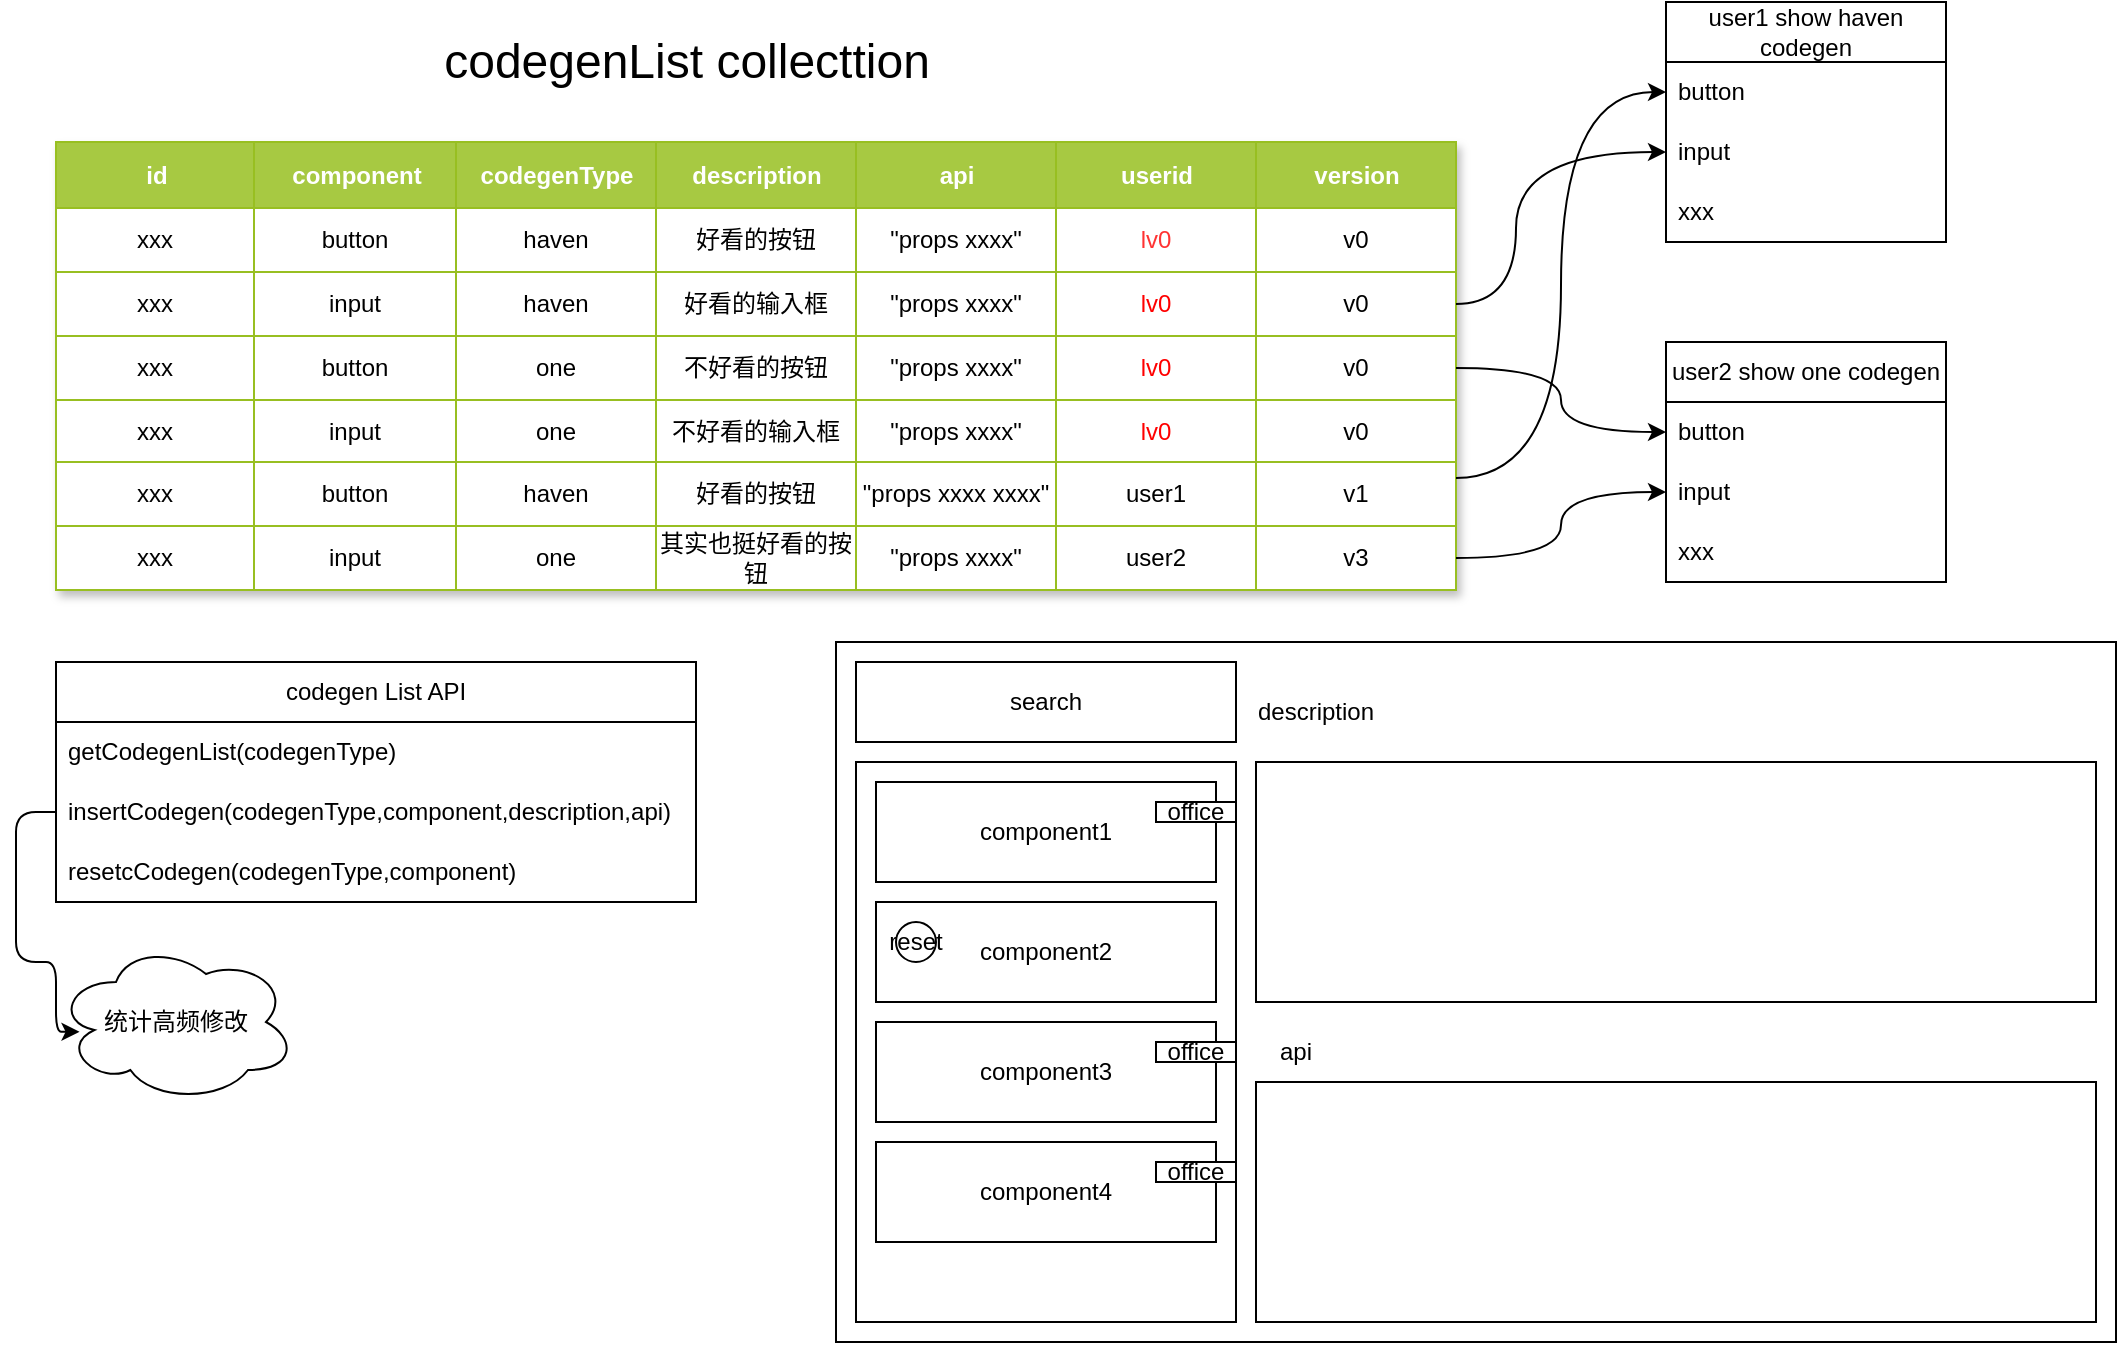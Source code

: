 <mxfile version="24.4.13" type="github">
  <diagram id="R2lEEEUBdFMjLlhIrx00" name="Page-1">
    <mxGraphModel dx="2598" dy="806" grid="1" gridSize="10" guides="1" tooltips="1" connect="1" arrows="1" fold="1" page="1" pageScale="1" pageWidth="850" pageHeight="1400" math="0" shadow="0" extFonts="Permanent Marker^https://fonts.googleapis.com/css?family=Permanent+Marker">
      <root>
        <mxCell id="0" />
        <mxCell id="1" parent="0" />
        <mxCell id="hcqZwNflrP7TavyykuLO-100" value="Assets" style="childLayout=tableLayout;recursiveResize=0;strokeColor=#98bf21;fillColor=#A7C942;shadow=1;" vertex="1" parent="1">
          <mxGeometry x="-450" y="530" width="700" height="224" as="geometry" />
        </mxCell>
        <mxCell id="hcqZwNflrP7TavyykuLO-101" style="shape=tableRow;horizontal=0;startSize=0;swimlaneHead=0;swimlaneBody=0;top=0;left=0;bottom=0;right=0;dropTarget=0;collapsible=0;recursiveResize=0;expand=0;fontStyle=0;strokeColor=inherit;fillColor=#ffffff;" vertex="1" parent="hcqZwNflrP7TavyykuLO-100">
          <mxGeometry width="700" height="33" as="geometry" />
        </mxCell>
        <mxCell id="hcqZwNflrP7TavyykuLO-102" value="id" style="connectable=0;recursiveResize=0;strokeColor=inherit;fillColor=#A7C942;align=center;fontStyle=1;fontColor=#FFFFFF;html=1;" vertex="1" parent="hcqZwNflrP7TavyykuLO-101">
          <mxGeometry width="99" height="33" as="geometry">
            <mxRectangle width="99" height="33" as="alternateBounds" />
          </mxGeometry>
        </mxCell>
        <mxCell id="hcqZwNflrP7TavyykuLO-103" value="component" style="connectable=0;recursiveResize=0;strokeColor=inherit;fillColor=#A7C942;align=center;fontStyle=1;fontColor=#FFFFFF;html=1;" vertex="1" parent="hcqZwNflrP7TavyykuLO-101">
          <mxGeometry x="99" width="101" height="33" as="geometry">
            <mxRectangle width="101" height="33" as="alternateBounds" />
          </mxGeometry>
        </mxCell>
        <mxCell id="hcqZwNflrP7TavyykuLO-104" value="codegenType" style="connectable=0;recursiveResize=0;strokeColor=inherit;fillColor=#A7C942;align=center;fontStyle=1;fontColor=#FFFFFF;html=1;" vertex="1" parent="hcqZwNflrP7TavyykuLO-101">
          <mxGeometry x="200" width="100" height="33" as="geometry">
            <mxRectangle width="100" height="33" as="alternateBounds" />
          </mxGeometry>
        </mxCell>
        <mxCell id="hcqZwNflrP7TavyykuLO-181" value="description" style="connectable=0;recursiveResize=0;strokeColor=inherit;fillColor=#A7C942;align=center;fontStyle=1;fontColor=#FFFFFF;html=1;" vertex="1" parent="hcqZwNflrP7TavyykuLO-101">
          <mxGeometry x="300" width="100" height="33" as="geometry">
            <mxRectangle width="100" height="33" as="alternateBounds" />
          </mxGeometry>
        </mxCell>
        <mxCell id="hcqZwNflrP7TavyykuLO-175" value="api" style="connectable=0;recursiveResize=0;strokeColor=inherit;fillColor=#A7C942;align=center;fontStyle=1;fontColor=#FFFFFF;html=1;" vertex="1" parent="hcqZwNflrP7TavyykuLO-101">
          <mxGeometry x="400" width="100" height="33" as="geometry">
            <mxRectangle width="100" height="33" as="alternateBounds" />
          </mxGeometry>
        </mxCell>
        <mxCell id="hcqZwNflrP7TavyykuLO-169" value="userid" style="connectable=0;recursiveResize=0;strokeColor=inherit;fillColor=#A7C942;align=center;fontStyle=1;fontColor=#FFFFFF;html=1;" vertex="1" parent="hcqZwNflrP7TavyykuLO-101">
          <mxGeometry x="500" width="100" height="33" as="geometry">
            <mxRectangle width="100" height="33" as="alternateBounds" />
          </mxGeometry>
        </mxCell>
        <mxCell id="hcqZwNflrP7TavyykuLO-187" value="version" style="connectable=0;recursiveResize=0;strokeColor=inherit;fillColor=#A7C942;align=center;fontStyle=1;fontColor=#FFFFFF;html=1;" vertex="1" parent="hcqZwNflrP7TavyykuLO-101">
          <mxGeometry x="600" width="100" height="33" as="geometry">
            <mxRectangle width="100" height="33" as="alternateBounds" />
          </mxGeometry>
        </mxCell>
        <mxCell id="hcqZwNflrP7TavyykuLO-105" value="" style="shape=tableRow;horizontal=0;startSize=0;swimlaneHead=0;swimlaneBody=0;top=0;left=0;bottom=0;right=0;dropTarget=0;collapsible=0;recursiveResize=0;expand=0;fontStyle=0;strokeColor=inherit;fillColor=#ffffff;" vertex="1" parent="hcqZwNflrP7TavyykuLO-100">
          <mxGeometry y="33" width="700" height="32" as="geometry" />
        </mxCell>
        <mxCell id="hcqZwNflrP7TavyykuLO-106" value="xxx" style="connectable=0;recursiveResize=0;strokeColor=inherit;fillColor=inherit;align=center;whiteSpace=wrap;html=1;" vertex="1" parent="hcqZwNflrP7TavyykuLO-105">
          <mxGeometry width="99" height="32" as="geometry">
            <mxRectangle width="99" height="32" as="alternateBounds" />
          </mxGeometry>
        </mxCell>
        <mxCell id="hcqZwNflrP7TavyykuLO-107" value="button" style="connectable=0;recursiveResize=0;strokeColor=inherit;fillColor=inherit;align=center;whiteSpace=wrap;html=1;" vertex="1" parent="hcqZwNflrP7TavyykuLO-105">
          <mxGeometry x="99" width="101" height="32" as="geometry">
            <mxRectangle width="101" height="32" as="alternateBounds" />
          </mxGeometry>
        </mxCell>
        <mxCell id="hcqZwNflrP7TavyykuLO-108" value="haven" style="connectable=0;recursiveResize=0;strokeColor=inherit;fillColor=inherit;align=center;whiteSpace=wrap;html=1;" vertex="1" parent="hcqZwNflrP7TavyykuLO-105">
          <mxGeometry x="200" width="100" height="32" as="geometry">
            <mxRectangle width="100" height="32" as="alternateBounds" />
          </mxGeometry>
        </mxCell>
        <mxCell id="hcqZwNflrP7TavyykuLO-182" value="好看的按钮" style="connectable=0;recursiveResize=0;strokeColor=inherit;fillColor=inherit;align=center;whiteSpace=wrap;html=1;" vertex="1" parent="hcqZwNflrP7TavyykuLO-105">
          <mxGeometry x="300" width="100" height="32" as="geometry">
            <mxRectangle width="100" height="32" as="alternateBounds" />
          </mxGeometry>
        </mxCell>
        <mxCell id="hcqZwNflrP7TavyykuLO-176" value="&quot;props xxxx&quot;" style="connectable=0;recursiveResize=0;strokeColor=inherit;fillColor=inherit;align=center;whiteSpace=wrap;html=1;" vertex="1" parent="hcqZwNflrP7TavyykuLO-105">
          <mxGeometry x="400" width="100" height="32" as="geometry">
            <mxRectangle width="100" height="32" as="alternateBounds" />
          </mxGeometry>
        </mxCell>
        <mxCell id="hcqZwNflrP7TavyykuLO-170" value="&lt;font color=&quot;#ff3333&quot;&gt;lv0&lt;/font&gt;" style="connectable=0;recursiveResize=0;strokeColor=inherit;fillColor=inherit;align=center;whiteSpace=wrap;html=1;" vertex="1" parent="hcqZwNflrP7TavyykuLO-105">
          <mxGeometry x="500" width="100" height="32" as="geometry">
            <mxRectangle width="100" height="32" as="alternateBounds" />
          </mxGeometry>
        </mxCell>
        <mxCell id="hcqZwNflrP7TavyykuLO-188" value="v0" style="connectable=0;recursiveResize=0;strokeColor=inherit;fillColor=inherit;align=center;whiteSpace=wrap;html=1;" vertex="1" parent="hcqZwNflrP7TavyykuLO-105">
          <mxGeometry x="600" width="100" height="32" as="geometry">
            <mxRectangle width="100" height="32" as="alternateBounds" />
          </mxGeometry>
        </mxCell>
        <mxCell id="hcqZwNflrP7TavyykuLO-200" value="" style="shape=tableRow;horizontal=0;startSize=0;swimlaneHead=0;swimlaneBody=0;top=0;left=0;bottom=0;right=0;dropTarget=0;collapsible=0;recursiveResize=0;expand=0;fontStyle=0;strokeColor=inherit;fillColor=#ffffff;" vertex="1" parent="hcqZwNflrP7TavyykuLO-100">
          <mxGeometry y="65" width="700" height="32" as="geometry" />
        </mxCell>
        <mxCell id="hcqZwNflrP7TavyykuLO-201" value="xxx" style="connectable=0;recursiveResize=0;strokeColor=inherit;fillColor=inherit;align=center;whiteSpace=wrap;html=1;" vertex="1" parent="hcqZwNflrP7TavyykuLO-200">
          <mxGeometry width="99" height="32" as="geometry">
            <mxRectangle width="99" height="32" as="alternateBounds" />
          </mxGeometry>
        </mxCell>
        <mxCell id="hcqZwNflrP7TavyykuLO-202" value="input" style="connectable=0;recursiveResize=0;strokeColor=inherit;fillColor=inherit;align=center;whiteSpace=wrap;html=1;" vertex="1" parent="hcqZwNflrP7TavyykuLO-200">
          <mxGeometry x="99" width="101" height="32" as="geometry">
            <mxRectangle width="101" height="32" as="alternateBounds" />
          </mxGeometry>
        </mxCell>
        <mxCell id="hcqZwNflrP7TavyykuLO-203" value="haven" style="connectable=0;recursiveResize=0;strokeColor=inherit;fillColor=inherit;align=center;whiteSpace=wrap;html=1;" vertex="1" parent="hcqZwNflrP7TavyykuLO-200">
          <mxGeometry x="200" width="100" height="32" as="geometry">
            <mxRectangle width="100" height="32" as="alternateBounds" />
          </mxGeometry>
        </mxCell>
        <mxCell id="hcqZwNflrP7TavyykuLO-204" value="好看的输入框" style="connectable=0;recursiveResize=0;strokeColor=inherit;fillColor=inherit;align=center;whiteSpace=wrap;html=1;" vertex="1" parent="hcqZwNflrP7TavyykuLO-200">
          <mxGeometry x="300" width="100" height="32" as="geometry">
            <mxRectangle width="100" height="32" as="alternateBounds" />
          </mxGeometry>
        </mxCell>
        <mxCell id="hcqZwNflrP7TavyykuLO-205" value="&quot;props xxxx&quot;" style="connectable=0;recursiveResize=0;strokeColor=inherit;fillColor=inherit;align=center;whiteSpace=wrap;html=1;" vertex="1" parent="hcqZwNflrP7TavyykuLO-200">
          <mxGeometry x="400" width="100" height="32" as="geometry">
            <mxRectangle width="100" height="32" as="alternateBounds" />
          </mxGeometry>
        </mxCell>
        <mxCell id="hcqZwNflrP7TavyykuLO-206" value="&lt;font color=&quot;#ff0000&quot;&gt;lv0&lt;/font&gt;" style="connectable=0;recursiveResize=0;strokeColor=inherit;fillColor=inherit;align=center;whiteSpace=wrap;html=1;" vertex="1" parent="hcqZwNflrP7TavyykuLO-200">
          <mxGeometry x="500" width="100" height="32" as="geometry">
            <mxRectangle width="100" height="32" as="alternateBounds" />
          </mxGeometry>
        </mxCell>
        <mxCell id="hcqZwNflrP7TavyykuLO-207" value="v0" style="connectable=0;recursiveResize=0;strokeColor=inherit;fillColor=inherit;align=center;whiteSpace=wrap;html=1;" vertex="1" parent="hcqZwNflrP7TavyykuLO-200">
          <mxGeometry x="600" width="100" height="32" as="geometry">
            <mxRectangle width="100" height="32" as="alternateBounds" />
          </mxGeometry>
        </mxCell>
        <mxCell id="hcqZwNflrP7TavyykuLO-208" value="" style="shape=tableRow;horizontal=0;startSize=0;swimlaneHead=0;swimlaneBody=0;top=0;left=0;bottom=0;right=0;dropTarget=0;collapsible=0;recursiveResize=0;expand=0;fontStyle=0;strokeColor=inherit;fillColor=#ffffff;" vertex="1" parent="hcqZwNflrP7TavyykuLO-100">
          <mxGeometry y="97" width="700" height="32" as="geometry" />
        </mxCell>
        <mxCell id="hcqZwNflrP7TavyykuLO-209" value="xxx" style="connectable=0;recursiveResize=0;strokeColor=inherit;fillColor=inherit;align=center;whiteSpace=wrap;html=1;" vertex="1" parent="hcqZwNflrP7TavyykuLO-208">
          <mxGeometry width="99" height="32" as="geometry">
            <mxRectangle width="99" height="32" as="alternateBounds" />
          </mxGeometry>
        </mxCell>
        <mxCell id="hcqZwNflrP7TavyykuLO-210" value="button" style="connectable=0;recursiveResize=0;strokeColor=inherit;fillColor=inherit;align=center;whiteSpace=wrap;html=1;" vertex="1" parent="hcqZwNflrP7TavyykuLO-208">
          <mxGeometry x="99" width="101" height="32" as="geometry">
            <mxRectangle width="101" height="32" as="alternateBounds" />
          </mxGeometry>
        </mxCell>
        <mxCell id="hcqZwNflrP7TavyykuLO-211" value="one" style="connectable=0;recursiveResize=0;strokeColor=inherit;fillColor=inherit;align=center;whiteSpace=wrap;html=1;" vertex="1" parent="hcqZwNflrP7TavyykuLO-208">
          <mxGeometry x="200" width="100" height="32" as="geometry">
            <mxRectangle width="100" height="32" as="alternateBounds" />
          </mxGeometry>
        </mxCell>
        <mxCell id="hcqZwNflrP7TavyykuLO-212" value="不好看的按钮" style="connectable=0;recursiveResize=0;strokeColor=inherit;fillColor=inherit;align=center;whiteSpace=wrap;html=1;" vertex="1" parent="hcqZwNflrP7TavyykuLO-208">
          <mxGeometry x="300" width="100" height="32" as="geometry">
            <mxRectangle width="100" height="32" as="alternateBounds" />
          </mxGeometry>
        </mxCell>
        <mxCell id="hcqZwNflrP7TavyykuLO-213" value="&quot;props xxxx&quot;" style="connectable=0;recursiveResize=0;strokeColor=inherit;fillColor=inherit;align=center;whiteSpace=wrap;html=1;" vertex="1" parent="hcqZwNflrP7TavyykuLO-208">
          <mxGeometry x="400" width="100" height="32" as="geometry">
            <mxRectangle width="100" height="32" as="alternateBounds" />
          </mxGeometry>
        </mxCell>
        <mxCell id="hcqZwNflrP7TavyykuLO-214" value="&lt;font color=&quot;#ff0000&quot;&gt;lv0&lt;/font&gt;" style="connectable=0;recursiveResize=0;strokeColor=inherit;fillColor=inherit;align=center;whiteSpace=wrap;html=1;" vertex="1" parent="hcqZwNflrP7TavyykuLO-208">
          <mxGeometry x="500" width="100" height="32" as="geometry">
            <mxRectangle width="100" height="32" as="alternateBounds" />
          </mxGeometry>
        </mxCell>
        <mxCell id="hcqZwNflrP7TavyykuLO-215" value="v0" style="connectable=0;recursiveResize=0;strokeColor=inherit;fillColor=inherit;align=center;whiteSpace=wrap;html=1;" vertex="1" parent="hcqZwNflrP7TavyykuLO-208">
          <mxGeometry x="600" width="100" height="32" as="geometry">
            <mxRectangle width="100" height="32" as="alternateBounds" />
          </mxGeometry>
        </mxCell>
        <mxCell id="hcqZwNflrP7TavyykuLO-216" value="" style="shape=tableRow;horizontal=0;startSize=0;swimlaneHead=0;swimlaneBody=0;top=0;left=0;bottom=0;right=0;dropTarget=0;collapsible=0;recursiveResize=0;expand=0;fontStyle=0;strokeColor=inherit;fillColor=#ffffff;" vertex="1" parent="hcqZwNflrP7TavyykuLO-100">
          <mxGeometry y="129" width="700" height="31" as="geometry" />
        </mxCell>
        <mxCell id="hcqZwNflrP7TavyykuLO-217" value="xxx" style="connectable=0;recursiveResize=0;strokeColor=inherit;fillColor=inherit;align=center;whiteSpace=wrap;html=1;" vertex="1" parent="hcqZwNflrP7TavyykuLO-216">
          <mxGeometry width="99" height="31" as="geometry">
            <mxRectangle width="99" height="31" as="alternateBounds" />
          </mxGeometry>
        </mxCell>
        <mxCell id="hcqZwNflrP7TavyykuLO-218" value="input" style="connectable=0;recursiveResize=0;strokeColor=inherit;fillColor=inherit;align=center;whiteSpace=wrap;html=1;" vertex="1" parent="hcqZwNflrP7TavyykuLO-216">
          <mxGeometry x="99" width="101" height="31" as="geometry">
            <mxRectangle width="101" height="31" as="alternateBounds" />
          </mxGeometry>
        </mxCell>
        <mxCell id="hcqZwNflrP7TavyykuLO-219" value="one" style="connectable=0;recursiveResize=0;strokeColor=inherit;fillColor=inherit;align=center;whiteSpace=wrap;html=1;" vertex="1" parent="hcqZwNflrP7TavyykuLO-216">
          <mxGeometry x="200" width="100" height="31" as="geometry">
            <mxRectangle width="100" height="31" as="alternateBounds" />
          </mxGeometry>
        </mxCell>
        <mxCell id="hcqZwNflrP7TavyykuLO-220" value="不好看的输入框" style="connectable=0;recursiveResize=0;strokeColor=inherit;fillColor=inherit;align=center;whiteSpace=wrap;html=1;" vertex="1" parent="hcqZwNflrP7TavyykuLO-216">
          <mxGeometry x="300" width="100" height="31" as="geometry">
            <mxRectangle width="100" height="31" as="alternateBounds" />
          </mxGeometry>
        </mxCell>
        <mxCell id="hcqZwNflrP7TavyykuLO-221" value="&quot;props xxxx&quot;" style="connectable=0;recursiveResize=0;strokeColor=inherit;fillColor=inherit;align=center;whiteSpace=wrap;html=1;" vertex="1" parent="hcqZwNflrP7TavyykuLO-216">
          <mxGeometry x="400" width="100" height="31" as="geometry">
            <mxRectangle width="100" height="31" as="alternateBounds" />
          </mxGeometry>
        </mxCell>
        <mxCell id="hcqZwNflrP7TavyykuLO-222" value="&lt;font color=&quot;#ff0000&quot;&gt;lv0&lt;/font&gt;" style="connectable=0;recursiveResize=0;strokeColor=inherit;fillColor=inherit;align=center;whiteSpace=wrap;html=1;" vertex="1" parent="hcqZwNflrP7TavyykuLO-216">
          <mxGeometry x="500" width="100" height="31" as="geometry">
            <mxRectangle width="100" height="31" as="alternateBounds" />
          </mxGeometry>
        </mxCell>
        <mxCell id="hcqZwNflrP7TavyykuLO-223" value="v0" style="connectable=0;recursiveResize=0;strokeColor=inherit;fillColor=inherit;align=center;whiteSpace=wrap;html=1;" vertex="1" parent="hcqZwNflrP7TavyykuLO-216">
          <mxGeometry x="600" width="100" height="31" as="geometry">
            <mxRectangle width="100" height="31" as="alternateBounds" />
          </mxGeometry>
        </mxCell>
        <mxCell id="hcqZwNflrP7TavyykuLO-224" value="" style="shape=tableRow;horizontal=0;startSize=0;swimlaneHead=0;swimlaneBody=0;top=0;left=0;bottom=0;right=0;dropTarget=0;collapsible=0;recursiveResize=0;expand=0;fontStyle=0;strokeColor=inherit;fillColor=#ffffff;" vertex="1" parent="hcqZwNflrP7TavyykuLO-100">
          <mxGeometry y="160" width="700" height="32" as="geometry" />
        </mxCell>
        <mxCell id="hcqZwNflrP7TavyykuLO-225" value="xxx" style="connectable=0;recursiveResize=0;strokeColor=inherit;fillColor=inherit;align=center;whiteSpace=wrap;html=1;" vertex="1" parent="hcqZwNflrP7TavyykuLO-224">
          <mxGeometry width="99" height="32" as="geometry">
            <mxRectangle width="99" height="32" as="alternateBounds" />
          </mxGeometry>
        </mxCell>
        <mxCell id="hcqZwNflrP7TavyykuLO-226" value="button" style="connectable=0;recursiveResize=0;strokeColor=inherit;fillColor=inherit;align=center;whiteSpace=wrap;html=1;" vertex="1" parent="hcqZwNflrP7TavyykuLO-224">
          <mxGeometry x="99" width="101" height="32" as="geometry">
            <mxRectangle width="101" height="32" as="alternateBounds" />
          </mxGeometry>
        </mxCell>
        <mxCell id="hcqZwNflrP7TavyykuLO-227" value="haven" style="connectable=0;recursiveResize=0;strokeColor=inherit;fillColor=inherit;align=center;whiteSpace=wrap;html=1;" vertex="1" parent="hcqZwNflrP7TavyykuLO-224">
          <mxGeometry x="200" width="100" height="32" as="geometry">
            <mxRectangle width="100" height="32" as="alternateBounds" />
          </mxGeometry>
        </mxCell>
        <mxCell id="hcqZwNflrP7TavyykuLO-228" value="好看的按钮" style="connectable=0;recursiveResize=0;strokeColor=inherit;fillColor=inherit;align=center;whiteSpace=wrap;html=1;" vertex="1" parent="hcqZwNflrP7TavyykuLO-224">
          <mxGeometry x="300" width="100" height="32" as="geometry">
            <mxRectangle width="100" height="32" as="alternateBounds" />
          </mxGeometry>
        </mxCell>
        <mxCell id="hcqZwNflrP7TavyykuLO-229" value="&quot;props xxxx xxxx&quot;" style="connectable=0;recursiveResize=0;strokeColor=inherit;fillColor=inherit;align=center;whiteSpace=wrap;html=1;" vertex="1" parent="hcqZwNflrP7TavyykuLO-224">
          <mxGeometry x="400" width="100" height="32" as="geometry">
            <mxRectangle width="100" height="32" as="alternateBounds" />
          </mxGeometry>
        </mxCell>
        <mxCell id="hcqZwNflrP7TavyykuLO-230" value="user1" style="connectable=0;recursiveResize=0;strokeColor=inherit;fillColor=inherit;align=center;whiteSpace=wrap;html=1;" vertex="1" parent="hcqZwNflrP7TavyykuLO-224">
          <mxGeometry x="500" width="100" height="32" as="geometry">
            <mxRectangle width="100" height="32" as="alternateBounds" />
          </mxGeometry>
        </mxCell>
        <mxCell id="hcqZwNflrP7TavyykuLO-231" value="v1" style="connectable=0;recursiveResize=0;strokeColor=inherit;fillColor=inherit;align=center;whiteSpace=wrap;html=1;" vertex="1" parent="hcqZwNflrP7TavyykuLO-224">
          <mxGeometry x="600" width="100" height="32" as="geometry">
            <mxRectangle width="100" height="32" as="alternateBounds" />
          </mxGeometry>
        </mxCell>
        <mxCell id="hcqZwNflrP7TavyykuLO-232" value="" style="shape=tableRow;horizontal=0;startSize=0;swimlaneHead=0;swimlaneBody=0;top=0;left=0;bottom=0;right=0;dropTarget=0;collapsible=0;recursiveResize=0;expand=0;fontStyle=0;strokeColor=inherit;fillColor=#ffffff;" vertex="1" parent="hcqZwNflrP7TavyykuLO-100">
          <mxGeometry y="192" width="700" height="32" as="geometry" />
        </mxCell>
        <mxCell id="hcqZwNflrP7TavyykuLO-233" value="xxx" style="connectable=0;recursiveResize=0;strokeColor=inherit;fillColor=inherit;align=center;whiteSpace=wrap;html=1;" vertex="1" parent="hcqZwNflrP7TavyykuLO-232">
          <mxGeometry width="99" height="32" as="geometry">
            <mxRectangle width="99" height="32" as="alternateBounds" />
          </mxGeometry>
        </mxCell>
        <mxCell id="hcqZwNflrP7TavyykuLO-234" value="input" style="connectable=0;recursiveResize=0;strokeColor=inherit;fillColor=inherit;align=center;whiteSpace=wrap;html=1;" vertex="1" parent="hcqZwNflrP7TavyykuLO-232">
          <mxGeometry x="99" width="101" height="32" as="geometry">
            <mxRectangle width="101" height="32" as="alternateBounds" />
          </mxGeometry>
        </mxCell>
        <mxCell id="hcqZwNflrP7TavyykuLO-235" value="one" style="connectable=0;recursiveResize=0;strokeColor=inherit;fillColor=inherit;align=center;whiteSpace=wrap;html=1;" vertex="1" parent="hcqZwNflrP7TavyykuLO-232">
          <mxGeometry x="200" width="100" height="32" as="geometry">
            <mxRectangle width="100" height="32" as="alternateBounds" />
          </mxGeometry>
        </mxCell>
        <mxCell id="hcqZwNflrP7TavyykuLO-236" value="其实也挺好看的按钮" style="connectable=0;recursiveResize=0;strokeColor=inherit;fillColor=inherit;align=center;whiteSpace=wrap;html=1;" vertex="1" parent="hcqZwNflrP7TavyykuLO-232">
          <mxGeometry x="300" width="100" height="32" as="geometry">
            <mxRectangle width="100" height="32" as="alternateBounds" />
          </mxGeometry>
        </mxCell>
        <mxCell id="hcqZwNflrP7TavyykuLO-237" value="&quot;props xxxx&quot;" style="connectable=0;recursiveResize=0;strokeColor=inherit;fillColor=inherit;align=center;whiteSpace=wrap;html=1;" vertex="1" parent="hcqZwNflrP7TavyykuLO-232">
          <mxGeometry x="400" width="100" height="32" as="geometry">
            <mxRectangle width="100" height="32" as="alternateBounds" />
          </mxGeometry>
        </mxCell>
        <mxCell id="hcqZwNflrP7TavyykuLO-238" value="user2" style="connectable=0;recursiveResize=0;strokeColor=inherit;fillColor=inherit;align=center;whiteSpace=wrap;html=1;" vertex="1" parent="hcqZwNflrP7TavyykuLO-232">
          <mxGeometry x="500" width="100" height="32" as="geometry">
            <mxRectangle width="100" height="32" as="alternateBounds" />
          </mxGeometry>
        </mxCell>
        <mxCell id="hcqZwNflrP7TavyykuLO-239" value="v3" style="connectable=0;recursiveResize=0;strokeColor=inherit;fillColor=inherit;align=center;whiteSpace=wrap;html=1;" vertex="1" parent="hcqZwNflrP7TavyykuLO-232">
          <mxGeometry x="600" width="100" height="32" as="geometry">
            <mxRectangle width="100" height="32" as="alternateBounds" />
          </mxGeometry>
        </mxCell>
        <mxCell id="hcqZwNflrP7TavyykuLO-122" value="&lt;font style=&quot;font-size: 24px;&quot;&gt;codegenList collecttion&lt;/font&gt;" style="text;html=1;align=center;verticalAlign=middle;resizable=0;points=[];autosize=1;strokeColor=none;fillColor=none;" vertex="1" parent="1">
          <mxGeometry x="-270" y="470" width="270" height="40" as="geometry" />
        </mxCell>
        <mxCell id="hcqZwNflrP7TavyykuLO-240" value="codegen&amp;nbsp;&lt;span style=&quot;background-color: initial;&quot;&gt;List API&lt;/span&gt;" style="swimlane;fontStyle=0;childLayout=stackLayout;horizontal=1;startSize=30;horizontalStack=0;resizeParent=1;resizeParentMax=0;resizeLast=0;collapsible=1;marginBottom=0;whiteSpace=wrap;html=1;" vertex="1" parent="1">
          <mxGeometry x="-450" y="790" width="320" height="120" as="geometry" />
        </mxCell>
        <mxCell id="hcqZwNflrP7TavyykuLO-241" value="getCodegenList(codegenType)" style="text;strokeColor=none;fillColor=none;align=left;verticalAlign=middle;spacingLeft=4;spacingRight=4;overflow=hidden;points=[[0,0.5],[1,0.5]];portConstraint=eastwest;rotatable=0;whiteSpace=wrap;html=1;" vertex="1" parent="hcqZwNflrP7TavyykuLO-240">
          <mxGeometry y="30" width="320" height="30" as="geometry" />
        </mxCell>
        <mxCell id="hcqZwNflrP7TavyykuLO-242" value="insertCodegen(codegenType,component,description,api)" style="text;strokeColor=none;fillColor=none;align=left;verticalAlign=middle;spacingLeft=4;spacingRight=4;overflow=hidden;points=[[0,0.5],[1,0.5]];portConstraint=eastwest;rotatable=0;whiteSpace=wrap;html=1;" vertex="1" parent="hcqZwNflrP7TavyykuLO-240">
          <mxGeometry y="60" width="320" height="30" as="geometry" />
        </mxCell>
        <mxCell id="hcqZwNflrP7TavyykuLO-243" value="resetcCodegen(codegenType,component)" style="text;strokeColor=none;fillColor=none;align=left;verticalAlign=middle;spacingLeft=4;spacingRight=4;overflow=hidden;points=[[0,0.5],[1,0.5]];portConstraint=eastwest;rotatable=0;whiteSpace=wrap;html=1;" vertex="1" parent="hcqZwNflrP7TavyykuLO-240">
          <mxGeometry y="90" width="320" height="30" as="geometry" />
        </mxCell>
        <mxCell id="hcqZwNflrP7TavyykuLO-244" value="" style="rounded=0;whiteSpace=wrap;html=1;" vertex="1" parent="1">
          <mxGeometry x="-60" y="780" width="640" height="350" as="geometry" />
        </mxCell>
        <mxCell id="hcqZwNflrP7TavyykuLO-245" value="search" style="rounded=0;whiteSpace=wrap;html=1;" vertex="1" parent="1">
          <mxGeometry x="-50" y="790" width="190" height="40" as="geometry" />
        </mxCell>
        <mxCell id="hcqZwNflrP7TavyykuLO-246" value="" style="rounded=0;whiteSpace=wrap;html=1;" vertex="1" parent="1">
          <mxGeometry x="-50" y="840" width="190" height="280" as="geometry" />
        </mxCell>
        <mxCell id="hcqZwNflrP7TavyykuLO-247" value="component1" style="rounded=0;whiteSpace=wrap;html=1;" vertex="1" parent="1">
          <mxGeometry x="-40" y="850" width="170" height="50" as="geometry" />
        </mxCell>
        <mxCell id="hcqZwNflrP7TavyykuLO-248" value="component2" style="rounded=0;whiteSpace=wrap;html=1;" vertex="1" parent="1">
          <mxGeometry x="-40" y="910" width="170" height="50" as="geometry" />
        </mxCell>
        <mxCell id="hcqZwNflrP7TavyykuLO-249" value="component3" style="rounded=0;whiteSpace=wrap;html=1;" vertex="1" parent="1">
          <mxGeometry x="-40" y="970" width="170" height="50" as="geometry" />
        </mxCell>
        <mxCell id="hcqZwNflrP7TavyykuLO-250" value="component4" style="rounded=0;whiteSpace=wrap;html=1;" vertex="1" parent="1">
          <mxGeometry x="-40" y="1030" width="170" height="50" as="geometry" />
        </mxCell>
        <mxCell id="hcqZwNflrP7TavyykuLO-251" value="" style="rounded=0;whiteSpace=wrap;html=1;" vertex="1" parent="1">
          <mxGeometry x="150" y="840" width="420" height="120" as="geometry" />
        </mxCell>
        <mxCell id="hcqZwNflrP7TavyykuLO-252" value="" style="rounded=0;whiteSpace=wrap;html=1;" vertex="1" parent="1">
          <mxGeometry x="150" y="1000" width="420" height="120" as="geometry" />
        </mxCell>
        <mxCell id="hcqZwNflrP7TavyykuLO-254" value="description" style="text;html=1;align=center;verticalAlign=middle;whiteSpace=wrap;rounded=0;" vertex="1" parent="1">
          <mxGeometry x="150" y="800" width="60" height="30" as="geometry" />
        </mxCell>
        <mxCell id="hcqZwNflrP7TavyykuLO-256" value="api" style="text;html=1;align=center;verticalAlign=middle;whiteSpace=wrap;rounded=0;" vertex="1" parent="1">
          <mxGeometry x="140" y="970" width="60" height="30" as="geometry" />
        </mxCell>
        <mxCell id="hcqZwNflrP7TavyykuLO-257" value="office" style="rounded=0;whiteSpace=wrap;html=1;" vertex="1" parent="1">
          <mxGeometry x="100" y="860" width="40" height="10" as="geometry" />
        </mxCell>
        <mxCell id="hcqZwNflrP7TavyykuLO-260" value="office" style="rounded=0;whiteSpace=wrap;html=1;" vertex="1" parent="1">
          <mxGeometry x="100" y="980" width="40" height="10" as="geometry" />
        </mxCell>
        <mxCell id="hcqZwNflrP7TavyykuLO-261" value="office" style="rounded=0;whiteSpace=wrap;html=1;" vertex="1" parent="1">
          <mxGeometry x="100" y="1040" width="40" height="10" as="geometry" />
        </mxCell>
        <mxCell id="hcqZwNflrP7TavyykuLO-264" value="reset" style="ellipse;whiteSpace=wrap;html=1;aspect=fixed;" vertex="1" parent="1">
          <mxGeometry x="-30" y="920" width="20" height="20" as="geometry" />
        </mxCell>
        <mxCell id="hcqZwNflrP7TavyykuLO-265" value="user1 show haven codegen" style="swimlane;fontStyle=0;childLayout=stackLayout;horizontal=1;startSize=30;horizontalStack=0;resizeParent=1;resizeParentMax=0;resizeLast=0;collapsible=1;marginBottom=0;whiteSpace=wrap;html=1;" vertex="1" parent="1">
          <mxGeometry x="355" y="460" width="140" height="120" as="geometry" />
        </mxCell>
        <mxCell id="hcqZwNflrP7TavyykuLO-266" value="button" style="text;strokeColor=none;fillColor=none;align=left;verticalAlign=middle;spacingLeft=4;spacingRight=4;overflow=hidden;points=[[0,0.5],[1,0.5]];portConstraint=eastwest;rotatable=0;whiteSpace=wrap;html=1;" vertex="1" parent="hcqZwNflrP7TavyykuLO-265">
          <mxGeometry y="30" width="140" height="30" as="geometry" />
        </mxCell>
        <mxCell id="hcqZwNflrP7TavyykuLO-267" value="input" style="text;strokeColor=none;fillColor=none;align=left;verticalAlign=middle;spacingLeft=4;spacingRight=4;overflow=hidden;points=[[0,0.5],[1,0.5]];portConstraint=eastwest;rotatable=0;whiteSpace=wrap;html=1;" vertex="1" parent="hcqZwNflrP7TavyykuLO-265">
          <mxGeometry y="60" width="140" height="30" as="geometry" />
        </mxCell>
        <mxCell id="hcqZwNflrP7TavyykuLO-268" value="xxx" style="text;strokeColor=none;fillColor=none;align=left;verticalAlign=middle;spacingLeft=4;spacingRight=4;overflow=hidden;points=[[0,0.5],[1,0.5]];portConstraint=eastwest;rotatable=0;whiteSpace=wrap;html=1;" vertex="1" parent="hcqZwNflrP7TavyykuLO-265">
          <mxGeometry y="90" width="140" height="30" as="geometry" />
        </mxCell>
        <mxCell id="hcqZwNflrP7TavyykuLO-271" style="edgeStyle=orthogonalEdgeStyle;rounded=0;orthogonalLoop=1;jettySize=auto;html=1;exitX=1;exitY=0.25;exitDx=0;exitDy=0;entryX=0;entryY=0.5;entryDx=0;entryDy=0;curved=1;" edge="1" parent="1" source="hcqZwNflrP7TavyykuLO-224" target="hcqZwNflrP7TavyykuLO-266">
          <mxGeometry relative="1" as="geometry" />
        </mxCell>
        <mxCell id="hcqZwNflrP7TavyykuLO-272" style="edgeStyle=orthogonalEdgeStyle;rounded=0;orthogonalLoop=1;jettySize=auto;html=1;exitX=1;exitY=0.5;exitDx=0;exitDy=0;entryX=0;entryY=0.5;entryDx=0;entryDy=0;curved=1;" edge="1" parent="1" source="hcqZwNflrP7TavyykuLO-200" target="hcqZwNflrP7TavyykuLO-267">
          <mxGeometry relative="1" as="geometry">
            <Array as="points">
              <mxPoint x="280" y="611" />
              <mxPoint x="280" y="535" />
            </Array>
          </mxGeometry>
        </mxCell>
        <mxCell id="hcqZwNflrP7TavyykuLO-273" value="user2 show one codegen" style="swimlane;fontStyle=0;childLayout=stackLayout;horizontal=1;startSize=30;horizontalStack=0;resizeParent=1;resizeParentMax=0;resizeLast=0;collapsible=1;marginBottom=0;whiteSpace=wrap;html=1;" vertex="1" parent="1">
          <mxGeometry x="355" y="630" width="140" height="120" as="geometry" />
        </mxCell>
        <mxCell id="hcqZwNflrP7TavyykuLO-274" value="button" style="text;strokeColor=none;fillColor=none;align=left;verticalAlign=middle;spacingLeft=4;spacingRight=4;overflow=hidden;points=[[0,0.5],[1,0.5]];portConstraint=eastwest;rotatable=0;whiteSpace=wrap;html=1;" vertex="1" parent="hcqZwNflrP7TavyykuLO-273">
          <mxGeometry y="30" width="140" height="30" as="geometry" />
        </mxCell>
        <mxCell id="hcqZwNflrP7TavyykuLO-275" value="input" style="text;strokeColor=none;fillColor=none;align=left;verticalAlign=middle;spacingLeft=4;spacingRight=4;overflow=hidden;points=[[0,0.5],[1,0.5]];portConstraint=eastwest;rotatable=0;whiteSpace=wrap;html=1;" vertex="1" parent="hcqZwNflrP7TavyykuLO-273">
          <mxGeometry y="60" width="140" height="30" as="geometry" />
        </mxCell>
        <mxCell id="hcqZwNflrP7TavyykuLO-276" value="xxx" style="text;strokeColor=none;fillColor=none;align=left;verticalAlign=middle;spacingLeft=4;spacingRight=4;overflow=hidden;points=[[0,0.5],[1,0.5]];portConstraint=eastwest;rotatable=0;whiteSpace=wrap;html=1;" vertex="1" parent="hcqZwNflrP7TavyykuLO-273">
          <mxGeometry y="90" width="140" height="30" as="geometry" />
        </mxCell>
        <mxCell id="hcqZwNflrP7TavyykuLO-277" style="edgeStyle=orthogonalEdgeStyle;rounded=0;orthogonalLoop=1;jettySize=auto;html=1;exitX=1;exitY=0.5;exitDx=0;exitDy=0;entryX=0;entryY=0.5;entryDx=0;entryDy=0;curved=1;" edge="1" parent="1" source="hcqZwNflrP7TavyykuLO-232" target="hcqZwNflrP7TavyykuLO-275">
          <mxGeometry relative="1" as="geometry" />
        </mxCell>
        <mxCell id="hcqZwNflrP7TavyykuLO-278" style="edgeStyle=orthogonalEdgeStyle;rounded=0;orthogonalLoop=1;jettySize=auto;html=1;exitX=1;exitY=0.5;exitDx=0;exitDy=0;entryX=0;entryY=0.5;entryDx=0;entryDy=0;curved=1;" edge="1" parent="1" source="hcqZwNflrP7TavyykuLO-208" target="hcqZwNflrP7TavyykuLO-274">
          <mxGeometry relative="1" as="geometry" />
        </mxCell>
        <mxCell id="hcqZwNflrP7TavyykuLO-279" value="统计高频修改" style="ellipse;shape=cloud;whiteSpace=wrap;html=1;" vertex="1" parent="1">
          <mxGeometry x="-450" y="930" width="120" height="80" as="geometry" />
        </mxCell>
        <mxCell id="hcqZwNflrP7TavyykuLO-280" style="edgeStyle=orthogonalEdgeStyle;rounded=1;orthogonalLoop=1;jettySize=auto;html=1;exitX=0;exitY=0.5;exitDx=0;exitDy=0;entryX=0.098;entryY=0.561;entryDx=0;entryDy=0;entryPerimeter=0;curved=0;" edge="1" parent="1" source="hcqZwNflrP7TavyykuLO-242" target="hcqZwNflrP7TavyykuLO-279">
          <mxGeometry relative="1" as="geometry">
            <Array as="points">
              <mxPoint x="-470" y="865" />
              <mxPoint x="-470" y="940" />
              <mxPoint x="-450" y="940" />
              <mxPoint x="-450" y="975" />
            </Array>
          </mxGeometry>
        </mxCell>
      </root>
    </mxGraphModel>
  </diagram>
</mxfile>
